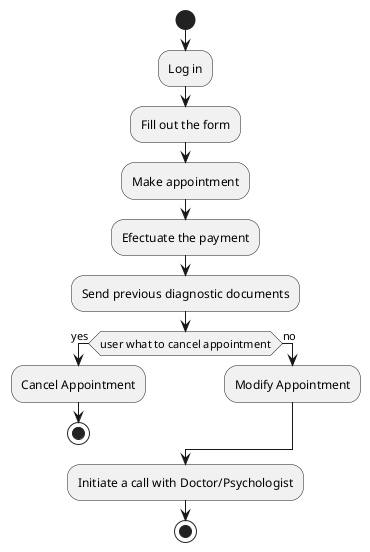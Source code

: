 @startuml

start

:Log in;
:Fill out the form;
:Make appointment;
:Efectuate the payment;
:Send previous diagnostic documents;
if(user what to cancel appointment) then(yes)
    :Cancel Appointment;
    stop
else (no)
    :Modify Appointment;
endif
    :Initiate a call with Doctor/Psychologist;
stop

@enduml
